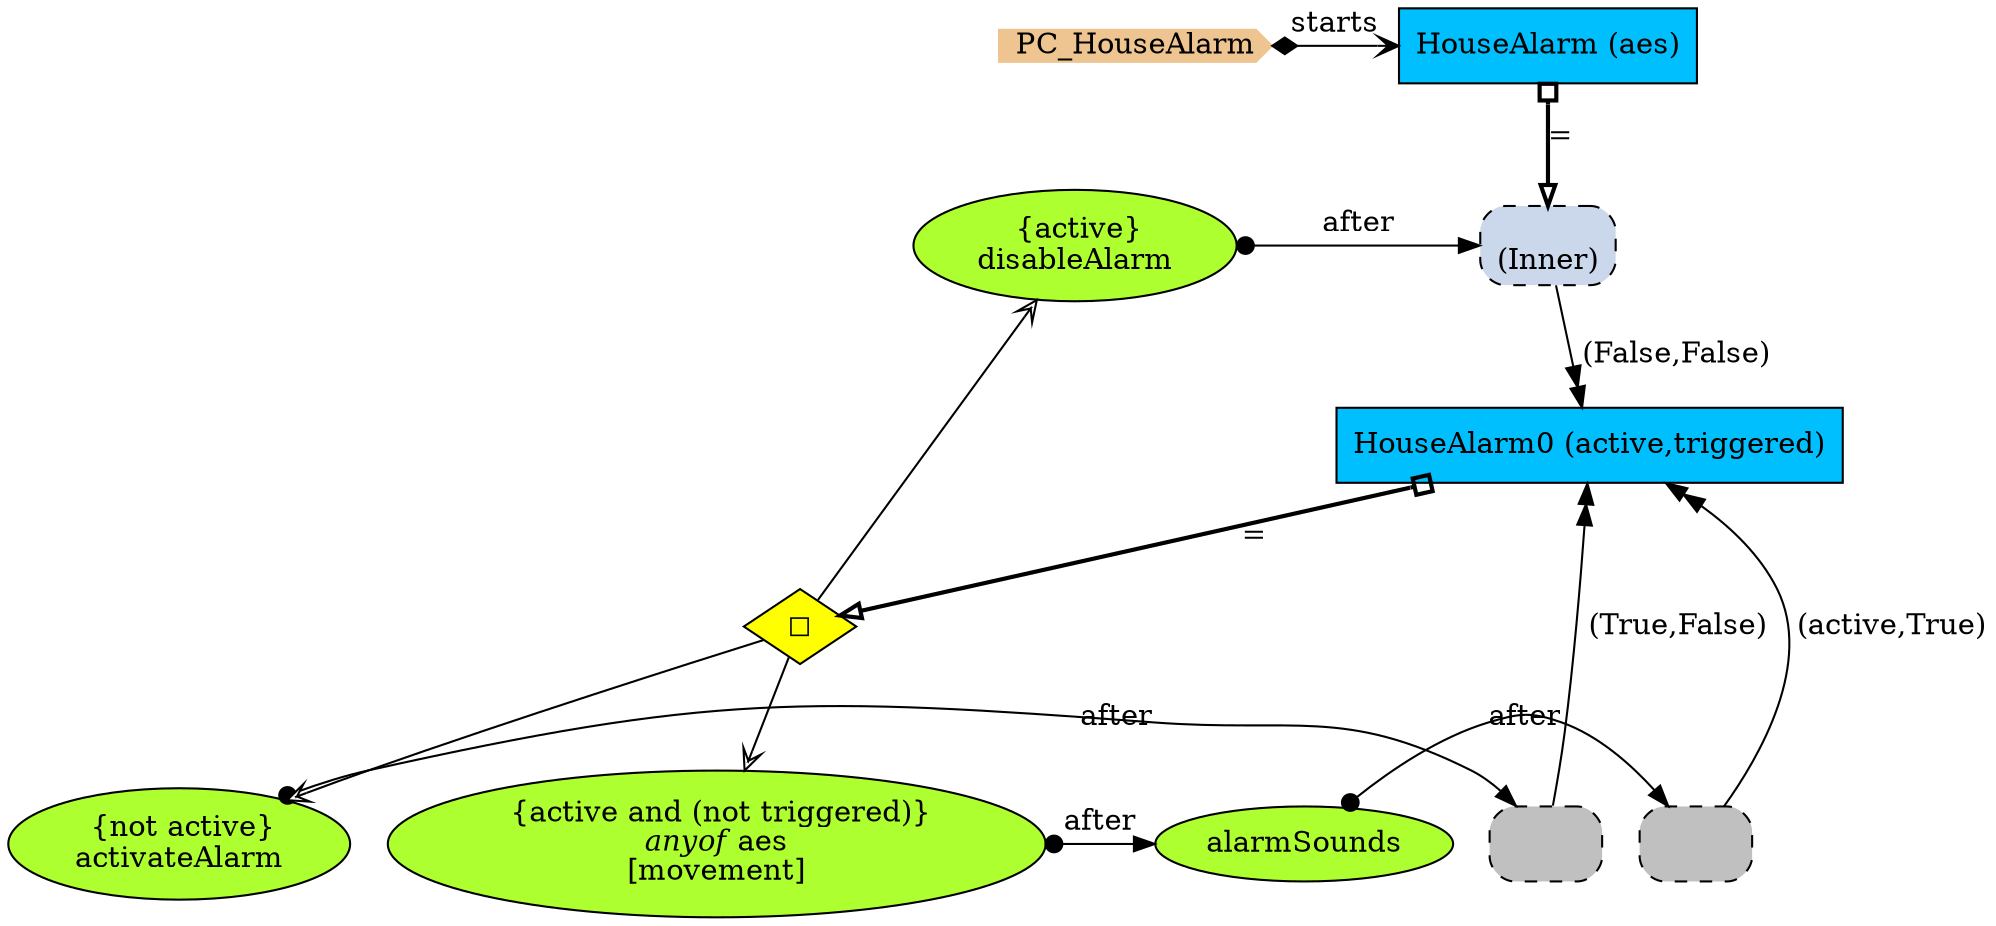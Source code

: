 digraph {
StartN_ [shape = cds,color=burlywood2,style=filled,height=.2,width=.2, label =PC_HouseAlarm];
RefHouseAlarm03 [shape=rectangle,fillcolor=gray,style="rounded,filled,dashed",label=" "];
alarmSounds [shape=ellipse,fillcolor=greenyellow,style = filled,label="alarmSounds"];
movement [shape=ellipse,fillcolor=greenyellow,style = filled,label=< {active and (not triggered)}<br/><I>anyof</I> aes<br/>[movement]>];
RefHouseAlarm02 [shape=rectangle,fillcolor=gray,style="rounded,filled,dashed",label=" "];
disableAlarm [shape=ellipse,fillcolor=greenyellow,style = filled,label=" {active}
disableAlarm"];
activateAlarm [shape=ellipse,fillcolor=greenyellow,style = filled,label=" {not active}
activateAlarm"];
HouseAlarm0 [shape=box,fillcolor=deepskyblue,style = filled,label="HouseAlarm0 (active,triggered)"];
OpHouseAlarm0 [shape=diamond,fillcolor=yellow,style = filled,label="◻︎"];
HouseAlarm [shape=box,fillcolor=deepskyblue,style = filled,label="HouseAlarm (aes)"];
RefHouseAlarm0 [shape=rectangle,fillcolor="#CBD7EB",style="rounded,filled,dashed",label=" 
(Inner)"];

{rank=min;StartN_,HouseAlarm}
{rank=same;activateAlarm,RefHouseAlarm02}
{rank=same;movement,alarmSounds,RefHouseAlarm03}
{rank=same;alarmSounds,RefHouseAlarm03}
{rank=same;disableAlarm,RefHouseAlarm0}

disableAlarm->RefHouseAlarm0[arrowtail=dot,dir=both,label="after"];
alarmSounds->RefHouseAlarm03[arrowtail=dot,dir=both,label="after"];
RefHouseAlarm03->HouseAlarm0[arrowhead="normalnormal",label=" (active,True)"];
movement->alarmSounds[arrowtail=dot,dir=both,label="after"];
OpHouseAlarm0->movement[arrowhead="vee",fillcolor=white];
activateAlarm->RefHouseAlarm02[arrowtail=dot,dir=both,label="after"];
RefHouseAlarm02->HouseAlarm0[arrowhead="normalnormal",label=" (True,False)"];
OpHouseAlarm0->disableAlarm[arrowhead="vee",fillcolor=white];
OpHouseAlarm0->activateAlarm[arrowhead="vee",fillcolor=white];
RefHouseAlarm0->HouseAlarm0[arrowhead="normalnormal",label=" (False,False)"];
StartN_->HouseAlarm[arrowhead="open",arrowtail=diamond,dir=both,label="starts"];
HouseAlarm0->OpHouseAlarm0[arrowhead="onormal",dir=both,arrowtail=obox,penwidth=2,label="="];
HouseAlarm->RefHouseAlarm0[arrowhead="onormal",dir=both,arrowtail=obox,penwidth=2,label="="];
}
